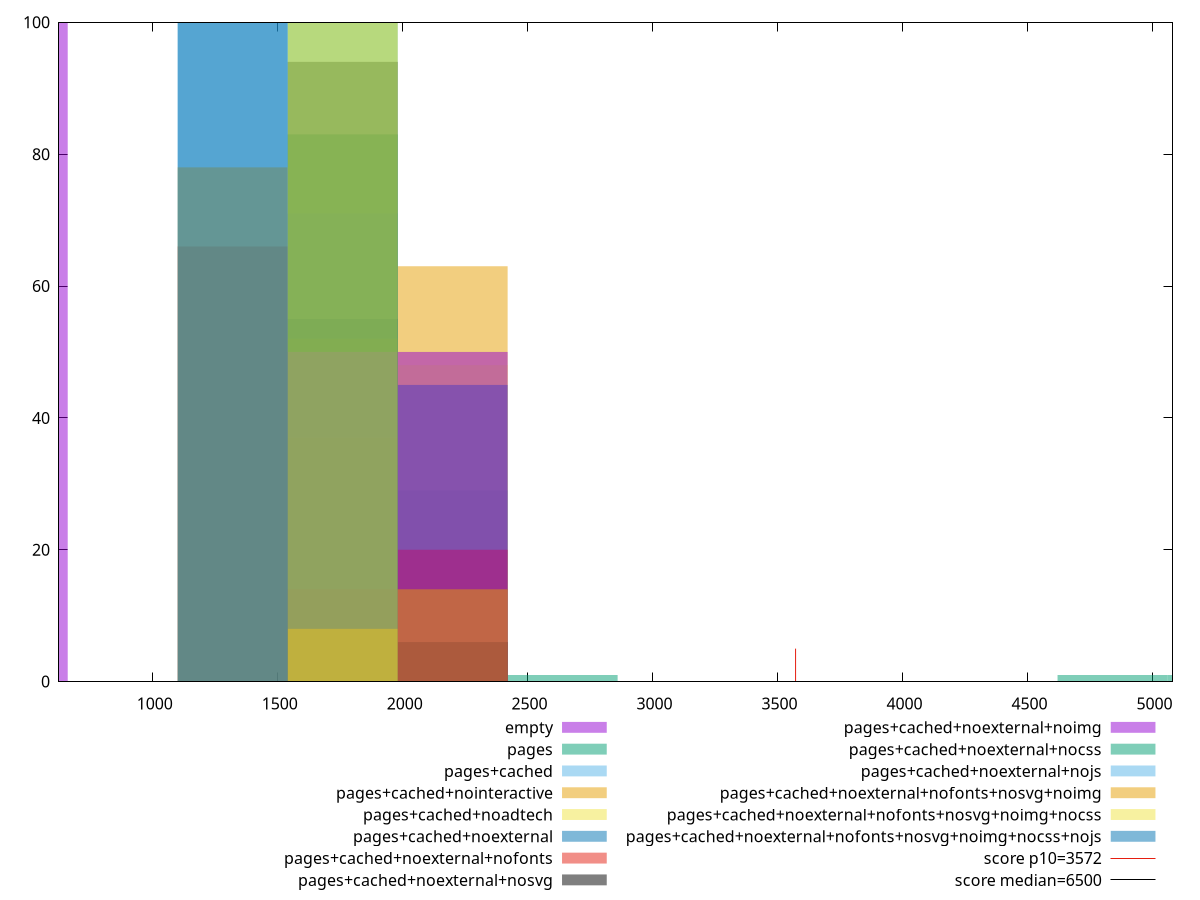 reset

$empty <<EOF
440.0054625859948 100
EOF

$pages <<EOF
5280.0655510319375 1
1760.0218503439792 83
2200.027312929974 14
2640.0327755159688 1
4840.060088445943 1
EOF

$pagesCached <<EOF
1760.0218503439792 71
2200.027312929974 29
EOF

$pagesCachedNointeractive <<EOF
1760.0218503439792 37
2200.027312929974 63
EOF

$pagesCachedNoadtech <<EOF
2200.027312929974 48
1760.0218503439792 52
EOF

$pagesCachedNoexternal <<EOF
1760.0218503439792 55
2200.027312929974 45
EOF

$pagesCachedNoexternalNofonts <<EOF
1320.0163877579844 66
1760.0218503439792 14
2200.027312929974 20
EOF

$pagesCachedNoexternalNosvg <<EOF
1760.0218503439792 94
2200.027312929974 6
EOF

$pagesCachedNoexternalNoimg <<EOF
1760.0218503439792 50
2200.027312929974 50
EOF

$pagesCachedNoexternalNocss <<EOF
1760.0218503439792 100
EOF

$pagesCachedNoexternalNojs <<EOF
1320.0163877579844 100
EOF

$pagesCachedNoexternalNofontsNosvgNoimg <<EOF
1320.0163877579844 78
2200.027312929974 14
1760.0218503439792 8
EOF

$pagesCachedNoexternalNofontsNosvgNoimgNocss <<EOF
1760.0218503439792 100
EOF

$pagesCachedNoexternalNofontsNosvgNoimgNocssNojs <<EOF
1320.0163877579844 100
EOF

set key outside below
set boxwidth 440.0054625859948
set xrange [625.16225:5079.971500000001]
set yrange [0:100]
set style fill transparent solid 0.5 noborder

set parametric
set terminal svg size 640, 620 enhanced background rgb 'white'
set output "report_00007_2020-12-11T15:55:29.892Z/first-cpu-idle/comparison/histogram/all_raw.svg"

plot $empty title "empty" with boxes, \
     $pages title "pages" with boxes, \
     $pagesCached title "pages+cached" with boxes, \
     $pagesCachedNointeractive title "pages+cached+nointeractive" with boxes, \
     $pagesCachedNoadtech title "pages+cached+noadtech" with boxes, \
     $pagesCachedNoexternal title "pages+cached+noexternal" with boxes, \
     $pagesCachedNoexternalNofonts title "pages+cached+noexternal+nofonts" with boxes, \
     $pagesCachedNoexternalNosvg title "pages+cached+noexternal+nosvg" with boxes, \
     $pagesCachedNoexternalNoimg title "pages+cached+noexternal+noimg" with boxes, \
     $pagesCachedNoexternalNocss title "pages+cached+noexternal+nocss" with boxes, \
     $pagesCachedNoexternalNojs title "pages+cached+noexternal+nojs" with boxes, \
     $pagesCachedNoexternalNofontsNosvgNoimg title "pages+cached+noexternal+nofonts+nosvg+noimg" with boxes, \
     $pagesCachedNoexternalNofontsNosvgNoimgNocss title "pages+cached+noexternal+nofonts+nosvg+noimg+nocss" with boxes, \
     $pagesCachedNoexternalNofontsNosvgNoimgNocssNojs title "pages+cached+noexternal+nofonts+nosvg+noimg+nocss+nojs" with boxes, \
     3572,t title "score p10=3572", \
     6500,t title "score median=6500"

reset
